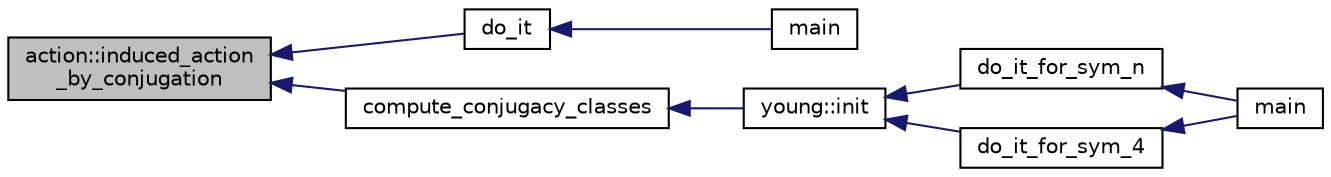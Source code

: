 digraph "action::induced_action_by_conjugation"
{
  edge [fontname="Helvetica",fontsize="10",labelfontname="Helvetica",labelfontsize="10"];
  node [fontname="Helvetica",fontsize="10",shape=record];
  rankdir="LR";
  Node12936 [label="action::induced_action\l_by_conjugation",height=0.2,width=0.4,color="black", fillcolor="grey75", style="filled", fontcolor="black"];
  Node12936 -> Node12937 [dir="back",color="midnightblue",fontsize="10",style="solid",fontname="Helvetica"];
  Node12937 [label="do_it",height=0.2,width=0.4,color="black", fillcolor="white", style="filled",URL="$da/da3/burnside_8_c.html#a6a1ed4d46bdb13e56112f47f0565c25b"];
  Node12937 -> Node12938 [dir="back",color="midnightblue",fontsize="10",style="solid",fontname="Helvetica"];
  Node12938 [label="main",height=0.2,width=0.4,color="black", fillcolor="white", style="filled",URL="$da/da3/burnside_8_c.html#a3c04138a5bfe5d72780bb7e82a18e627"];
  Node12936 -> Node12939 [dir="back",color="midnightblue",fontsize="10",style="solid",fontname="Helvetica"];
  Node12939 [label="compute_conjugacy_classes",height=0.2,width=0.4,color="black", fillcolor="white", style="filled",URL="$dc/dd4/group__actions_8h.html#a3a3f311d8e19e481707b3e54dbb35066"];
  Node12939 -> Node12940 [dir="back",color="midnightblue",fontsize="10",style="solid",fontname="Helvetica"];
  Node12940 [label="young::init",height=0.2,width=0.4,color="black", fillcolor="white", style="filled",URL="$dd/d68/classyoung.html#abbcd21425b16be0635f5ede77c0cdc28"];
  Node12940 -> Node12941 [dir="back",color="midnightblue",fontsize="10",style="solid",fontname="Helvetica"];
  Node12941 [label="do_it_for_sym_n",height=0.2,width=0.4,color="black", fillcolor="white", style="filled",URL="$d0/d87/group__ring_8_c.html#a7da1c84aee65e2c8fd4b83f0809835ad"];
  Node12941 -> Node12942 [dir="back",color="midnightblue",fontsize="10",style="solid",fontname="Helvetica"];
  Node12942 [label="main",height=0.2,width=0.4,color="black", fillcolor="white", style="filled",URL="$d0/d87/group__ring_8_c.html#a3c04138a5bfe5d72780bb7e82a18e627"];
  Node12940 -> Node12943 [dir="back",color="midnightblue",fontsize="10",style="solid",fontname="Helvetica"];
  Node12943 [label="do_it_for_sym_4",height=0.2,width=0.4,color="black", fillcolor="white", style="filled",URL="$d0/d87/group__ring_8_c.html#aed9b25712c762c878090038e97568d07"];
  Node12943 -> Node12942 [dir="back",color="midnightblue",fontsize="10",style="solid",fontname="Helvetica"];
}

